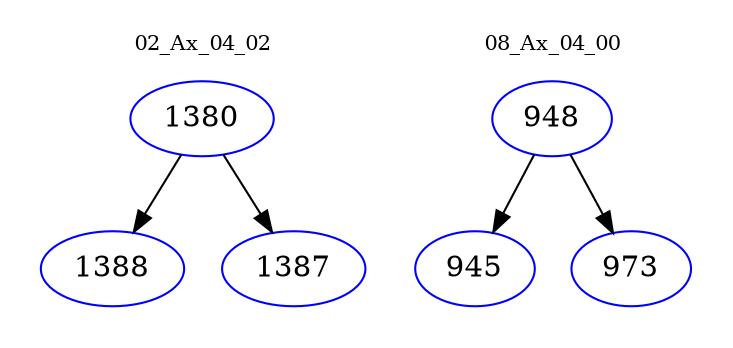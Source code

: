 digraph{
subgraph cluster_0 {
color = white
label = "02_Ax_04_02";
fontsize=10;
T0_1380 [label="1380", color="blue"]
T0_1380 -> T0_1388 [color="black"]
T0_1388 [label="1388", color="blue"]
T0_1380 -> T0_1387 [color="black"]
T0_1387 [label="1387", color="blue"]
}
subgraph cluster_1 {
color = white
label = "08_Ax_04_00";
fontsize=10;
T1_948 [label="948", color="blue"]
T1_948 -> T1_945 [color="black"]
T1_945 [label="945", color="blue"]
T1_948 -> T1_973 [color="black"]
T1_973 [label="973", color="blue"]
}
}
